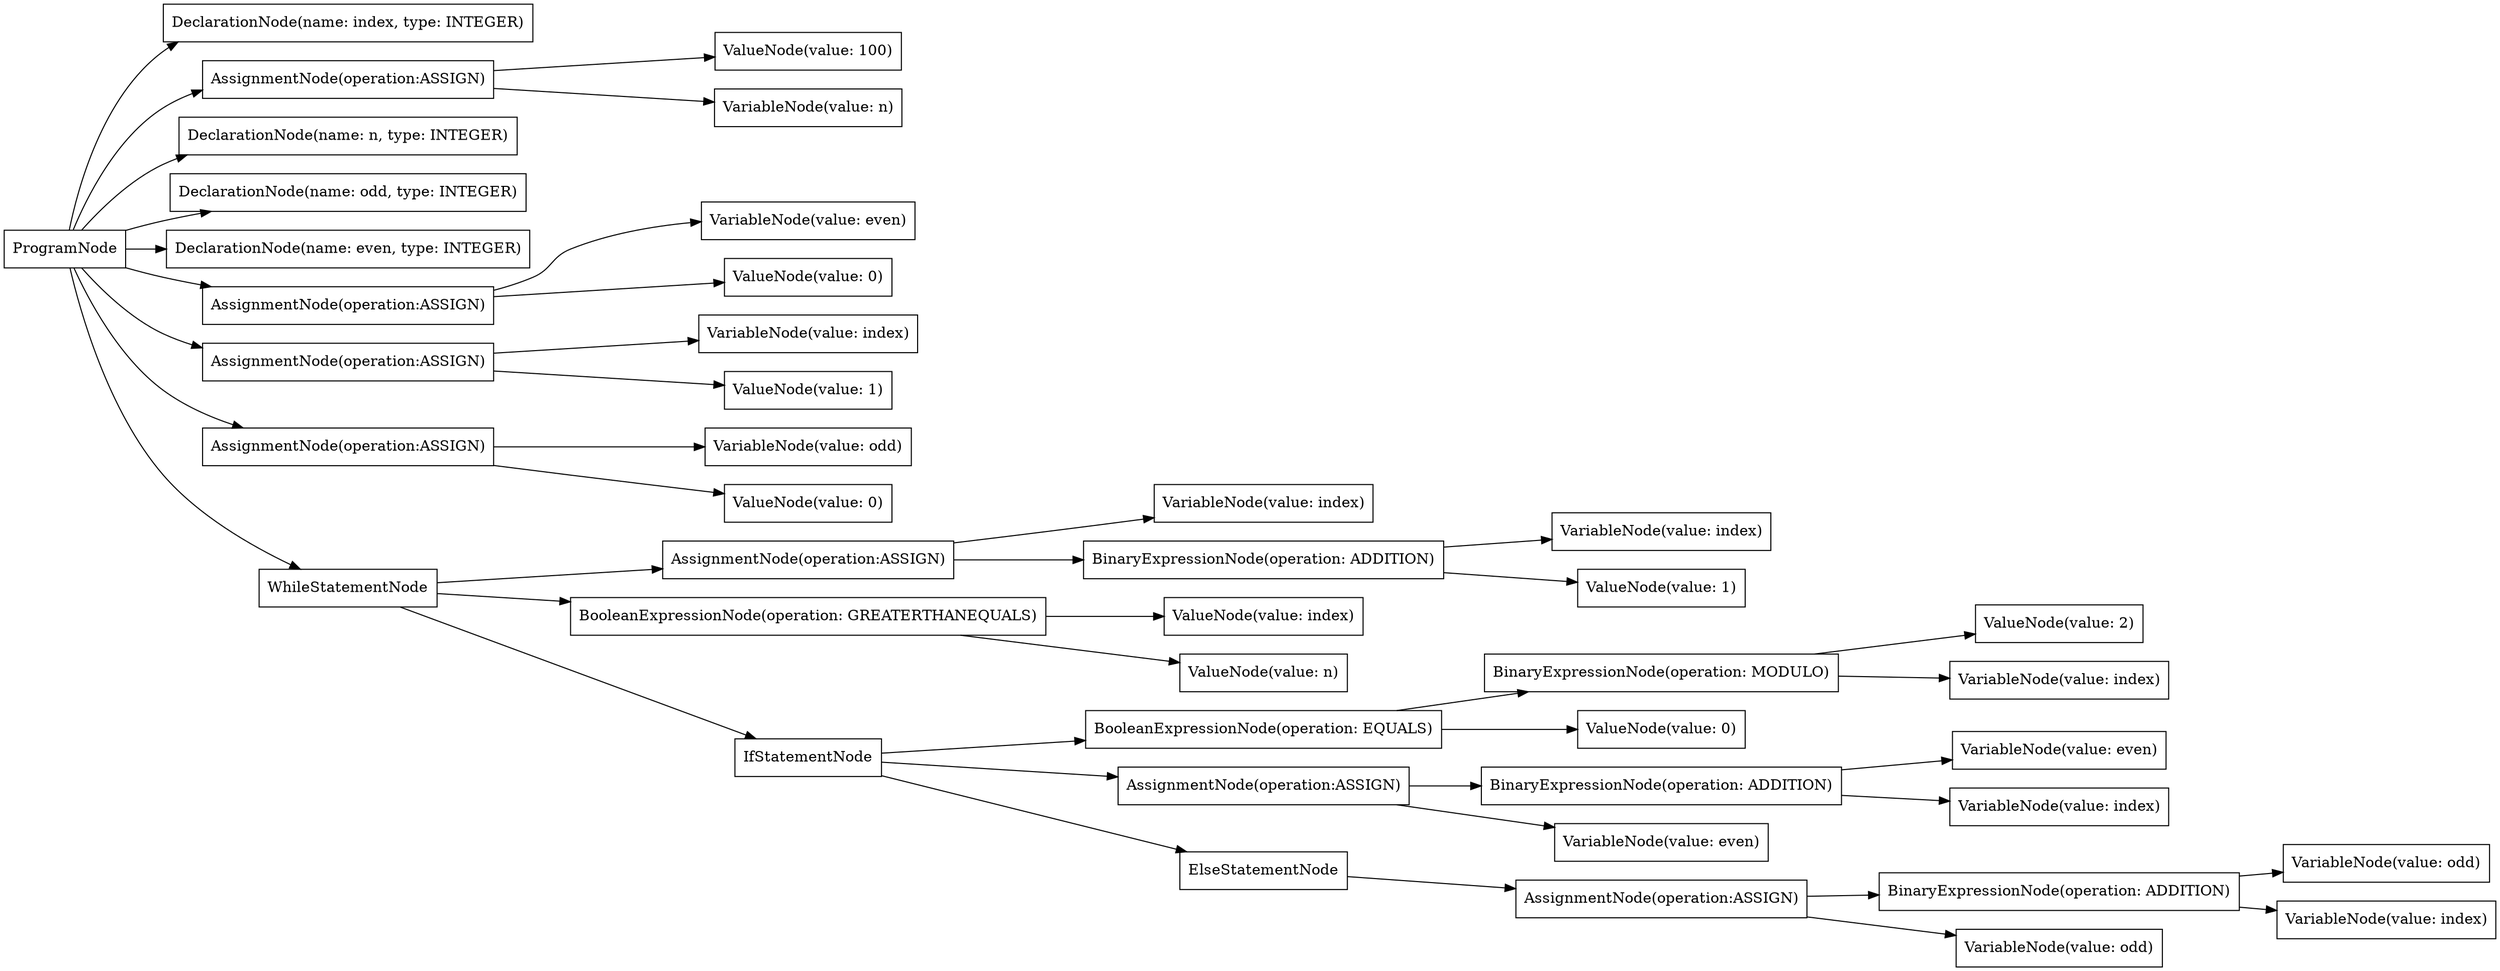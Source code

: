 digraph G {
rankdir=LR
"79988209-1f72-4112-b863-279c94adfaa0" [label="ValueNode(value: 100)" shape="box"];
"f88ab3f6-bb6f-4e00-963d-21c74abb85d1" [label="AssignmentNode(operation:ASSIGN)" shape="box"];
"b82015bf-731b-4293-9794-dac23d86efc2" [label="VariableNode(value: index)" shape="box"];
"c8f77a40-ca78-432c-829f-1d1aa7cc65ad" [label="VariableNode(value: n)" shape="box"];
"4d3e6e8f-4bd2-483d-8613-3b51088ba310" [label="VariableNode(value: odd)" shape="box"];
"08089ce9-4e5c-4122-a3fd-7f70ce7a0f2f" [label="ValueNode(value: 0)" shape="box"];
"b0664474-e884-4461-8055-4f1932a8c894" [label="ValueNode(value: index)" shape="box"];
"af4caded-82dd-455e-bd06-1035dfb87820" [label="DeclarationNode(name: index, type: INTEGER)" shape="box"];
"c341e27e-47c7-4454-a6f0-99424d7b7c6c" [label="VariableNode(value: even)" shape="box"];
"b4e0e0bf-b7f1-48dc-9cd9-4e7d8455e188" [label="BinaryExpressionNode(operation: MODULO)" shape="box"];
"771863c8-8d57-4ecf-8083-07fde05432ec" [label="AssignmentNode(operation:ASSIGN)" shape="box"];
"17220d2b-887f-4c19-9d59-69e1e0f6ee30" [label="BooleanExpressionNode(operation: GREATERTHANEQUALS)" shape="box"];
"f7b4b791-6754-41eb-bcef-1c24c07c55f9" [label="DeclarationNode(name: n, type: INTEGER)" shape="box"];
"9212a73e-5b70-459c-9218-d398b6f8b8ad" [label="BinaryExpressionNode(operation: ADDITION)" shape="box"];
"30484f37-d70f-4e7e-8947-e8e714667bdf" [label="VariableNode(value: index)" shape="box"];
"d579b6d7-a2fd-4a9c-8bbf-caace5bd927b" [label="VariableNode(value: odd)" shape="box"];
"3f08933e-bec5-43c8-b497-1750d11df1fb" [label="VariableNode(value: odd)" shape="box"];
"333d6c42-8161-4067-b3be-c78ff73d1aee" [label="DeclarationNode(name: odd, type: INTEGER)" shape="box"];
"5345ac47-e065-4cd7-a3f8-e976b7b56f97" [label="BooleanExpressionNode(operation: EQUALS)" shape="box"];
"7b474080-6bd9-4bd2-a8b6-bee09aff4279" [label="ValueNode(value: 0)" shape="box"];
"88ab20f7-799c-4741-a0b4-b7f0677625af" [label="AssignmentNode(operation:ASSIGN)" shape="box"];
"b0a106a3-3e61-4505-a339-f7a23d1895fb" [label="ValueNode(value: 1)" shape="box"];
"b729ebd9-22b7-4ffa-8d98-3950b27f5795" [label="DeclarationNode(name: even, type: INTEGER)" shape="box"];
"fb6da803-27dd-4c28-b274-1a415bf96ac8" [label="AssignmentNode(operation:ASSIGN)" shape="box"];
"ec890ebd-d16d-4dae-bb1b-14bbb285510d" [label="VariableNode(value: even)" shape="box"];
"498d682e-ade1-446b-acdf-6209fc282488" [label="VariableNode(value: index)" shape="box"];
"32623fc4-20ce-4930-9ac3-258cc119d42f" [label="ElseStatementNode" shape="box"];
"ce0ce592-6df9-4ea6-9b42-9e9682aae11b" [label="AssignmentNode(operation:ASSIGN)" shape="box"];
"05882ef8-a404-482b-b3e9-0661b28b337b" [label="BinaryExpressionNode(operation: ADDITION)" shape="box"];
"18d9ef34-2785-45f0-a419-00b55e5c7fc2" [label="ValueNode(value: 1)" shape="box"];
"d7c1c7de-2531-4658-af09-6b8e9a7477ae" [label="VariableNode(value: index)" shape="box"];
"7223d179-b4af-489a-8372-3a7e55eae726" [label="VariableNode(value: even)" shape="box"];
"4e533d32-dc7a-4e59-8d50-102f7c8caa40" [label="AssignmentNode(operation:ASSIGN)" shape="box"];
"1d6433b2-eb40-44bf-b15b-15ebb107e3aa" [label="AssignmentNode(operation:ASSIGN)" shape="box"];
"c2d5f4f1-8c58-4e94-9c48-806d443bd28e" [label="ProgramNode" shape="box"];
"11d9e06b-6986-448a-8900-e2c53d86b005" [label="WhileStatementNode" shape="box"];
"4e762e3f-4eea-4191-b23a-5b42b72fed1d" [label="BinaryExpressionNode(operation: ADDITION)" shape="box"];
"dba85002-505d-4f06-8f44-d7cdee47d106" [label="IfStatementNode" shape="box"];
"2c5b144d-b086-4667-be4e-9b75b88fd4fa" [label="VariableNode(value: index)" shape="box"];
"db805a8d-5017-4bd0-90af-81e81d5d906a" [label="ValueNode(value: 2)" shape="box"];
"a6e77595-5f0a-4293-b125-de0dcbc55bba" [label="ValueNode(value: n)" shape="box"];
"3db01d05-2b49-40f3-841a-6f961561871c" [label="ValueNode(value: 0)" shape="box"];
"c54c0d07-6c59-4add-8bc4-af5bbf50e4bf" [label="VariableNode(value: index)" shape="box"];
"c2d5f4f1-8c58-4e94-9c48-806d443bd28e" -> "f7b4b791-6754-41eb-bcef-1c24c07c55f9";
"c2d5f4f1-8c58-4e94-9c48-806d443bd28e" -> "333d6c42-8161-4067-b3be-c78ff73d1aee";
"c2d5f4f1-8c58-4e94-9c48-806d443bd28e" -> "b729ebd9-22b7-4ffa-8d98-3950b27f5795";
"c2d5f4f1-8c58-4e94-9c48-806d443bd28e" -> "af4caded-82dd-455e-bd06-1035dfb87820";
"c2d5f4f1-8c58-4e94-9c48-806d443bd28e" -> "771863c8-8d57-4ecf-8083-07fde05432ec";
"771863c8-8d57-4ecf-8083-07fde05432ec" -> "c8f77a40-ca78-432c-829f-1d1aa7cc65ad";
"771863c8-8d57-4ecf-8083-07fde05432ec" -> "79988209-1f72-4112-b863-279c94adfaa0";
"c2d5f4f1-8c58-4e94-9c48-806d443bd28e" -> "4e533d32-dc7a-4e59-8d50-102f7c8caa40";
"4e533d32-dc7a-4e59-8d50-102f7c8caa40" -> "4d3e6e8f-4bd2-483d-8613-3b51088ba310";
"4e533d32-dc7a-4e59-8d50-102f7c8caa40" -> "08089ce9-4e5c-4122-a3fd-7f70ce7a0f2f";
"c2d5f4f1-8c58-4e94-9c48-806d443bd28e" -> "fb6da803-27dd-4c28-b274-1a415bf96ac8";
"fb6da803-27dd-4c28-b274-1a415bf96ac8" -> "ec890ebd-d16d-4dae-bb1b-14bbb285510d";
"fb6da803-27dd-4c28-b274-1a415bf96ac8" -> "3db01d05-2b49-40f3-841a-6f961561871c";
"c2d5f4f1-8c58-4e94-9c48-806d443bd28e" -> "ce0ce592-6df9-4ea6-9b42-9e9682aae11b";
"ce0ce592-6df9-4ea6-9b42-9e9682aae11b" -> "30484f37-d70f-4e7e-8947-e8e714667bdf";
"ce0ce592-6df9-4ea6-9b42-9e9682aae11b" -> "18d9ef34-2785-45f0-a419-00b55e5c7fc2";
"c2d5f4f1-8c58-4e94-9c48-806d443bd28e" -> "11d9e06b-6986-448a-8900-e2c53d86b005";
"11d9e06b-6986-448a-8900-e2c53d86b005" -> "17220d2b-887f-4c19-9d59-69e1e0f6ee30";
"17220d2b-887f-4c19-9d59-69e1e0f6ee30" -> "b0664474-e884-4461-8055-4f1932a8c894";
"17220d2b-887f-4c19-9d59-69e1e0f6ee30" -> "a6e77595-5f0a-4293-b125-de0dcbc55bba";
"11d9e06b-6986-448a-8900-e2c53d86b005" -> "dba85002-505d-4f06-8f44-d7cdee47d106";
"dba85002-505d-4f06-8f44-d7cdee47d106" -> "5345ac47-e065-4cd7-a3f8-e976b7b56f97";
"5345ac47-e065-4cd7-a3f8-e976b7b56f97" -> "b4e0e0bf-b7f1-48dc-9cd9-4e7d8455e188";
"b4e0e0bf-b7f1-48dc-9cd9-4e7d8455e188" -> "c54c0d07-6c59-4add-8bc4-af5bbf50e4bf";
"b4e0e0bf-b7f1-48dc-9cd9-4e7d8455e188" -> "db805a8d-5017-4bd0-90af-81e81d5d906a";
"5345ac47-e065-4cd7-a3f8-e976b7b56f97" -> "7b474080-6bd9-4bd2-a8b6-bee09aff4279";
"dba85002-505d-4f06-8f44-d7cdee47d106" -> "88ab20f7-799c-4741-a0b4-b7f0677625af";
"88ab20f7-799c-4741-a0b4-b7f0677625af" -> "7223d179-b4af-489a-8372-3a7e55eae726";
"88ab20f7-799c-4741-a0b4-b7f0677625af" -> "05882ef8-a404-482b-b3e9-0661b28b337b";
"05882ef8-a404-482b-b3e9-0661b28b337b" -> "c341e27e-47c7-4454-a6f0-99424d7b7c6c";
"05882ef8-a404-482b-b3e9-0661b28b337b" -> "d7c1c7de-2531-4658-af09-6b8e9a7477ae";
"dba85002-505d-4f06-8f44-d7cdee47d106" -> "32623fc4-20ce-4930-9ac3-258cc119d42f";
"32623fc4-20ce-4930-9ac3-258cc119d42f" -> "1d6433b2-eb40-44bf-b15b-15ebb107e3aa";
"1d6433b2-eb40-44bf-b15b-15ebb107e3aa" -> "d579b6d7-a2fd-4a9c-8bbf-caace5bd927b";
"1d6433b2-eb40-44bf-b15b-15ebb107e3aa" -> "9212a73e-5b70-459c-9218-d398b6f8b8ad";
"9212a73e-5b70-459c-9218-d398b6f8b8ad" -> "3f08933e-bec5-43c8-b497-1750d11df1fb";
"9212a73e-5b70-459c-9218-d398b6f8b8ad" -> "2c5b144d-b086-4667-be4e-9b75b88fd4fa";
"11d9e06b-6986-448a-8900-e2c53d86b005" -> "f88ab3f6-bb6f-4e00-963d-21c74abb85d1";
"f88ab3f6-bb6f-4e00-963d-21c74abb85d1" -> "498d682e-ade1-446b-acdf-6209fc282488";
"f88ab3f6-bb6f-4e00-963d-21c74abb85d1" -> "4e762e3f-4eea-4191-b23a-5b42b72fed1d";
"4e762e3f-4eea-4191-b23a-5b42b72fed1d" -> "b82015bf-731b-4293-9794-dac23d86efc2";
"4e762e3f-4eea-4191-b23a-5b42b72fed1d" -> "b0a106a3-3e61-4505-a339-f7a23d1895fb";
}
